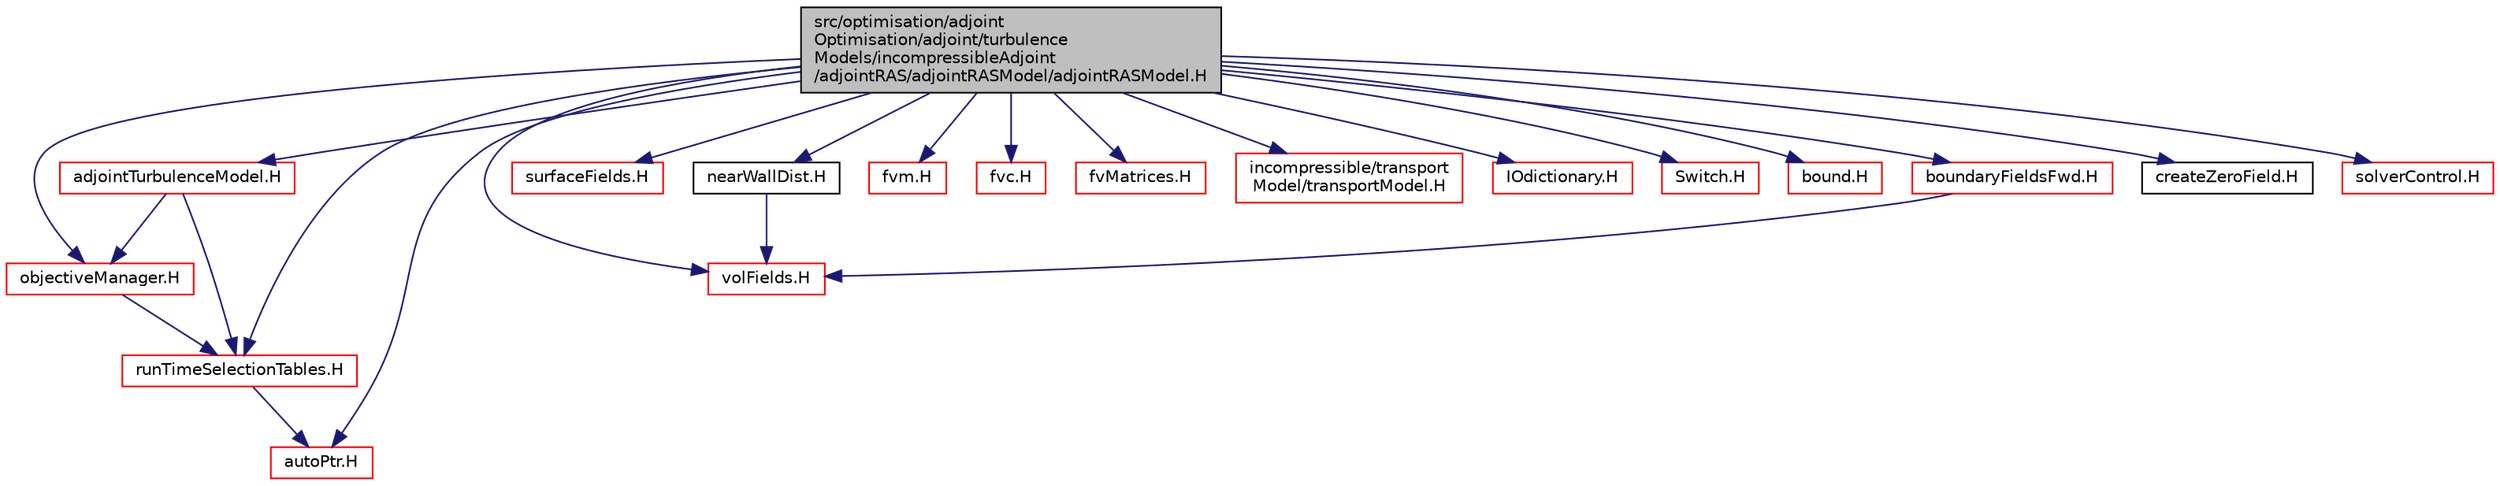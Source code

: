 digraph "src/optimisation/adjointOptimisation/adjoint/turbulenceModels/incompressibleAdjoint/adjointRAS/adjointRASModel/adjointRASModel.H"
{
  bgcolor="transparent";
  edge [fontname="Helvetica",fontsize="10",labelfontname="Helvetica",labelfontsize="10"];
  node [fontname="Helvetica",fontsize="10",shape=record];
  Node1 [label="src/optimisation/adjoint\lOptimisation/adjoint/turbulence\lModels/incompressibleAdjoint\l/adjointRAS/adjointRASModel/adjointRASModel.H",height=0.2,width=0.4,color="black", fillcolor="grey75", style="filled" fontcolor="black"];
  Node1 -> Node2 [color="midnightblue",fontsize="10",style="solid",fontname="Helvetica"];
  Node2 [label="adjointTurbulenceModel.H",height=0.2,width=0.4,color="red",URL="$adjointTurbulenceModel_8H.html"];
  Node2 -> Node3 [color="midnightblue",fontsize="10",style="solid",fontname="Helvetica"];
  Node3 [label="objectiveManager.H",height=0.2,width=0.4,color="red",URL="$objectiveManager_8H.html"];
  Node3 -> Node4 [color="midnightblue",fontsize="10",style="solid",fontname="Helvetica"];
  Node4 [label="runTimeSelectionTables.H",height=0.2,width=0.4,color="red",URL="$runTimeSelectionTables_8H.html",tooltip="Macros to ease declaration of run-time selection tables. "];
  Node4 -> Node5 [color="midnightblue",fontsize="10",style="solid",fontname="Helvetica"];
  Node5 [label="autoPtr.H",height=0.2,width=0.4,color="red",URL="$autoPtr_8H.html"];
  Node2 -> Node4 [color="midnightblue",fontsize="10",style="solid",fontname="Helvetica"];
  Node1 -> Node6 [color="midnightblue",fontsize="10",style="solid",fontname="Helvetica"];
  Node6 [label="volFields.H",height=0.2,width=0.4,color="red",URL="$volFields_8H.html"];
  Node1 -> Node7 [color="midnightblue",fontsize="10",style="solid",fontname="Helvetica"];
  Node7 [label="surfaceFields.H",height=0.2,width=0.4,color="red",URL="$surfaceFields_8H.html",tooltip="Foam::surfaceFields. "];
  Node1 -> Node8 [color="midnightblue",fontsize="10",style="solid",fontname="Helvetica"];
  Node8 [label="nearWallDist.H",height=0.2,width=0.4,color="black",URL="$nearWallDist_8H.html"];
  Node8 -> Node6 [color="midnightblue",fontsize="10",style="solid",fontname="Helvetica"];
  Node1 -> Node9 [color="midnightblue",fontsize="10",style="solid",fontname="Helvetica"];
  Node9 [label="fvm.H",height=0.2,width=0.4,color="red",URL="$fvm_8H.html"];
  Node1 -> Node10 [color="midnightblue",fontsize="10",style="solid",fontname="Helvetica"];
  Node10 [label="fvc.H",height=0.2,width=0.4,color="red",URL="$fvc_8H.html"];
  Node1 -> Node11 [color="midnightblue",fontsize="10",style="solid",fontname="Helvetica"];
  Node11 [label="fvMatrices.H",height=0.2,width=0.4,color="red",URL="$fvMatrices_8H.html",tooltip="A special matrix type and solver, designed for finite volume solutions of scalar equations. "];
  Node1 -> Node12 [color="midnightblue",fontsize="10",style="solid",fontname="Helvetica"];
  Node12 [label="incompressible/transport\lModel/transportModel.H",height=0.2,width=0.4,color="red",URL="$transportModel_8H.html"];
  Node1 -> Node13 [color="midnightblue",fontsize="10",style="solid",fontname="Helvetica"];
  Node13 [label="IOdictionary.H",height=0.2,width=0.4,color="red",URL="$IOdictionary_8H.html"];
  Node1 -> Node14 [color="midnightblue",fontsize="10",style="solid",fontname="Helvetica"];
  Node14 [label="Switch.H",height=0.2,width=0.4,color="red",URL="$Switch_8H.html"];
  Node1 -> Node15 [color="midnightblue",fontsize="10",style="solid",fontname="Helvetica"];
  Node15 [label="bound.H",height=0.2,width=0.4,color="red",URL="$bound_8H.html",tooltip="Bound the given scalar field if it has gone unbounded. "];
  Node1 -> Node5 [color="midnightblue",fontsize="10",style="solid",fontname="Helvetica"];
  Node1 -> Node4 [color="midnightblue",fontsize="10",style="solid",fontname="Helvetica"];
  Node1 -> Node3 [color="midnightblue",fontsize="10",style="solid",fontname="Helvetica"];
  Node1 -> Node16 [color="midnightblue",fontsize="10",style="solid",fontname="Helvetica"];
  Node16 [label="boundaryFieldsFwd.H",height=0.2,width=0.4,color="red",URL="$boundaryFieldsFwd_8H.html",tooltip="Useful typenames for fields defined only at the boundaries. "];
  Node16 -> Node6 [color="midnightblue",fontsize="10",style="solid",fontname="Helvetica"];
  Node1 -> Node17 [color="midnightblue",fontsize="10",style="solid",fontname="Helvetica"];
  Node17 [label="createZeroField.H",height=0.2,width=0.4,color="black",URL="$createZeroField_8H.html"];
  Node1 -> Node18 [color="midnightblue",fontsize="10",style="solid",fontname="Helvetica"];
  Node18 [label="solverControl.H",height=0.2,width=0.4,color="red",URL="$solverControl_8H.html"];
}
